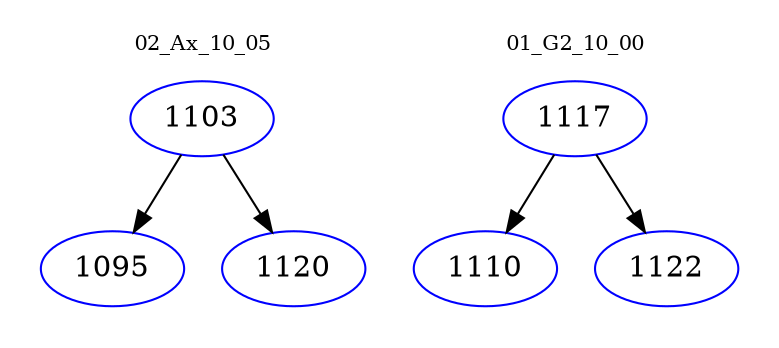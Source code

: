 digraph{
subgraph cluster_0 {
color = white
label = "02_Ax_10_05";
fontsize=10;
T0_1103 [label="1103", color="blue"]
T0_1103 -> T0_1095 [color="black"]
T0_1095 [label="1095", color="blue"]
T0_1103 -> T0_1120 [color="black"]
T0_1120 [label="1120", color="blue"]
}
subgraph cluster_1 {
color = white
label = "01_G2_10_00";
fontsize=10;
T1_1117 [label="1117", color="blue"]
T1_1117 -> T1_1110 [color="black"]
T1_1110 [label="1110", color="blue"]
T1_1117 -> T1_1122 [color="black"]
T1_1122 [label="1122", color="blue"]
}
}
